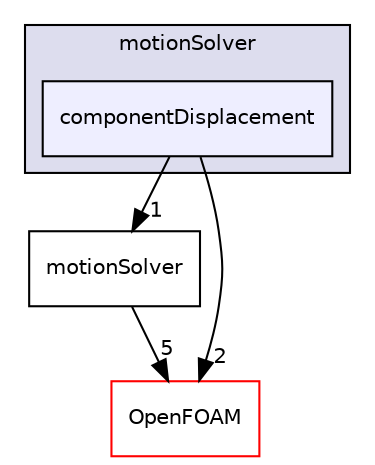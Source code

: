 digraph "src/dynamicMesh/motionSolver/componentDisplacement" {
  bgcolor=transparent;
  compound=true
  node [ fontsize="10", fontname="Helvetica"];
  edge [ labelfontsize="10", labelfontname="Helvetica"];
  subgraph clusterdir_446a443da47a2629470e9632529ef328 {
    graph [ bgcolor="#ddddee", pencolor="black", label="motionSolver" fontname="Helvetica", fontsize="10", URL="dir_446a443da47a2629470e9632529ef328.html"]
  dir_377178f06da8cba479e8ba68c33fccb8 [shape=box, label="componentDisplacement", style="filled", fillcolor="#eeeeff", pencolor="black", URL="dir_377178f06da8cba479e8ba68c33fccb8.html"];
  }
  dir_e9622da07bfd0d0e2e8121979818ebff [shape=box label="motionSolver" URL="dir_e9622da07bfd0d0e2e8121979818ebff.html"];
  dir_c5473ff19b20e6ec4dfe5c310b3778a8 [shape=box label="OpenFOAM" color="red" URL="dir_c5473ff19b20e6ec4dfe5c310b3778a8.html"];
  dir_e9622da07bfd0d0e2e8121979818ebff->dir_c5473ff19b20e6ec4dfe5c310b3778a8 [headlabel="5", labeldistance=1.5 headhref="dir_000837_001887.html"];
  dir_377178f06da8cba479e8ba68c33fccb8->dir_e9622da07bfd0d0e2e8121979818ebff [headlabel="1", labeldistance=1.5 headhref="dir_000834_000837.html"];
  dir_377178f06da8cba479e8ba68c33fccb8->dir_c5473ff19b20e6ec4dfe5c310b3778a8 [headlabel="2", labeldistance=1.5 headhref="dir_000834_001887.html"];
}
